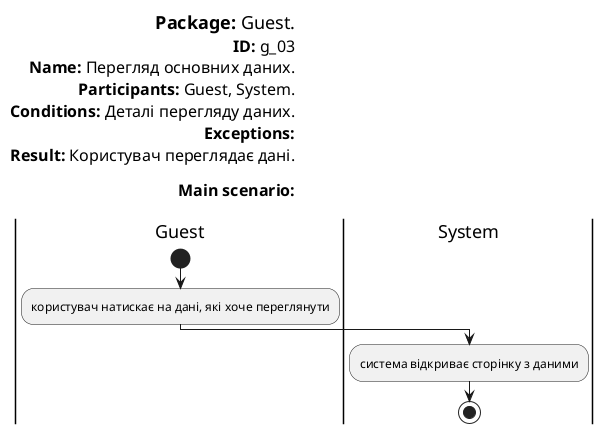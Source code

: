 @startuml
left header
<font color=000 size=18><b>Package:</b> Guest.
<font color=000 size=16><b>ID:</b> g_03
<font color=000 size=16><b>Name:</b> Перегляд основних даних.
<font color=000 size=16><b>Participants:</b> Guest, System.
<font color=000 size=16><b>Conditions:</b> Деталі перегляду даних.
<font color=000 size=16><b>Exceptions:</b>
<font color=000 size=16><b>Result:</b> Користувач переглядає дані.

<font color=000 size=16><b>Main scenario:</b>

end header
|Guest|
start
:користувач натискає на дані, які хоче переглянути;
|System|
:система відкриває сторінку з даними;
stop
@enduml
